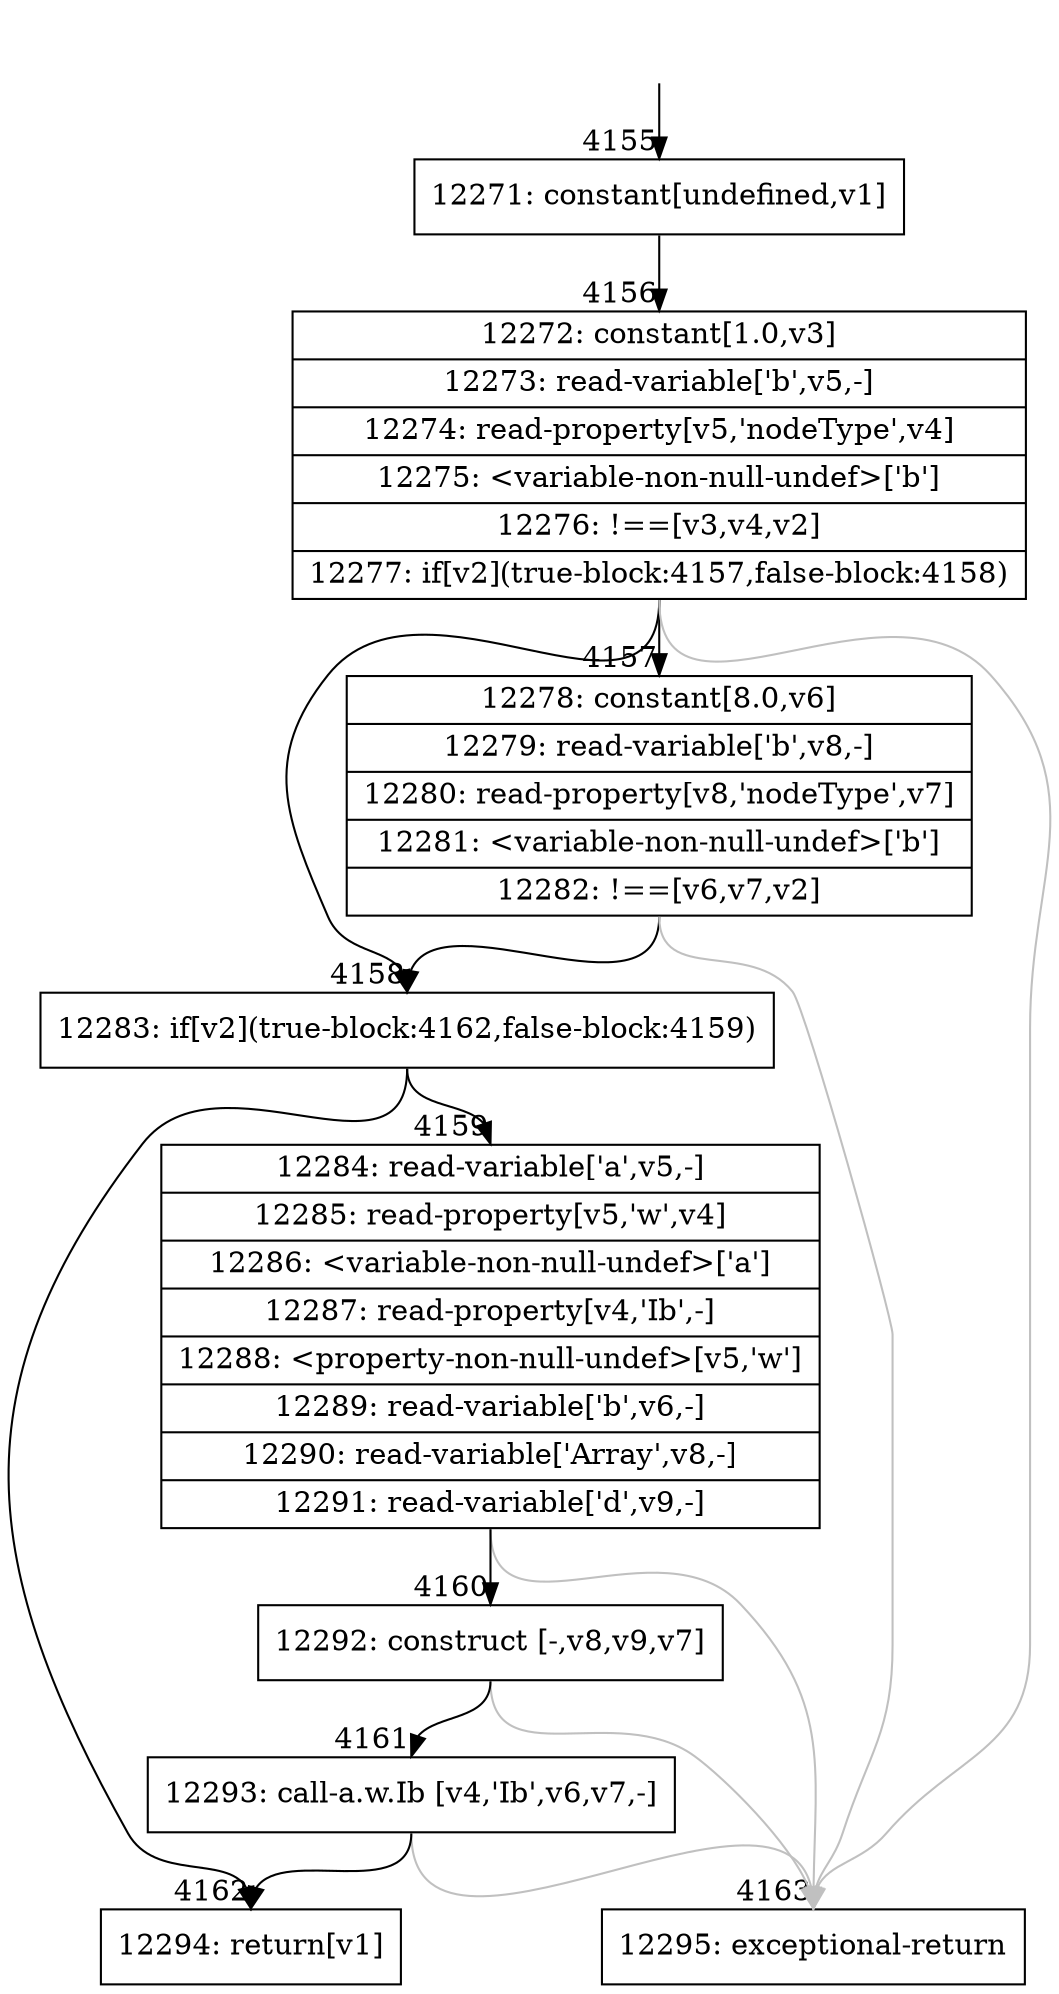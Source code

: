 digraph {
rankdir="TD"
BB_entry347[shape=none,label=""];
BB_entry347 -> BB4155 [tailport=s, headport=n, headlabel="    4155"]
BB4155 [shape=record label="{12271: constant[undefined,v1]}" ] 
BB4155 -> BB4156 [tailport=s, headport=n, headlabel="      4156"]
BB4156 [shape=record label="{12272: constant[1.0,v3]|12273: read-variable['b',v5,-]|12274: read-property[v5,'nodeType',v4]|12275: \<variable-non-null-undef\>['b']|12276: !==[v3,v4,v2]|12277: if[v2](true-block:4157,false-block:4158)}" ] 
BB4156 -> BB4158 [tailport=s, headport=n, headlabel="      4158"]
BB4156 -> BB4157 [tailport=s, headport=n, headlabel="      4157"]
BB4156 -> BB4163 [tailport=s, headport=n, color=gray, headlabel="      4163"]
BB4157 [shape=record label="{12278: constant[8.0,v6]|12279: read-variable['b',v8,-]|12280: read-property[v8,'nodeType',v7]|12281: \<variable-non-null-undef\>['b']|12282: !==[v6,v7,v2]}" ] 
BB4157 -> BB4158 [tailport=s, headport=n]
BB4157 -> BB4163 [tailport=s, headport=n, color=gray]
BB4158 [shape=record label="{12283: if[v2](true-block:4162,false-block:4159)}" ] 
BB4158 -> BB4162 [tailport=s, headport=n, headlabel="      4162"]
BB4158 -> BB4159 [tailport=s, headport=n, headlabel="      4159"]
BB4159 [shape=record label="{12284: read-variable['a',v5,-]|12285: read-property[v5,'w',v4]|12286: \<variable-non-null-undef\>['a']|12287: read-property[v4,'Ib',-]|12288: \<property-non-null-undef\>[v5,'w']|12289: read-variable['b',v6,-]|12290: read-variable['Array',v8,-]|12291: read-variable['d',v9,-]}" ] 
BB4159 -> BB4160 [tailport=s, headport=n, headlabel="      4160"]
BB4159 -> BB4163 [tailport=s, headport=n, color=gray]
BB4160 [shape=record label="{12292: construct [-,v8,v9,v7]}" ] 
BB4160 -> BB4161 [tailport=s, headport=n, headlabel="      4161"]
BB4160 -> BB4163 [tailport=s, headport=n, color=gray]
BB4161 [shape=record label="{12293: call-a.w.Ib [v4,'Ib',v6,v7,-]}" ] 
BB4161 -> BB4162 [tailport=s, headport=n]
BB4161 -> BB4163 [tailport=s, headport=n, color=gray]
BB4162 [shape=record label="{12294: return[v1]}" ] 
BB4163 [shape=record label="{12295: exceptional-return}" ] 
}
